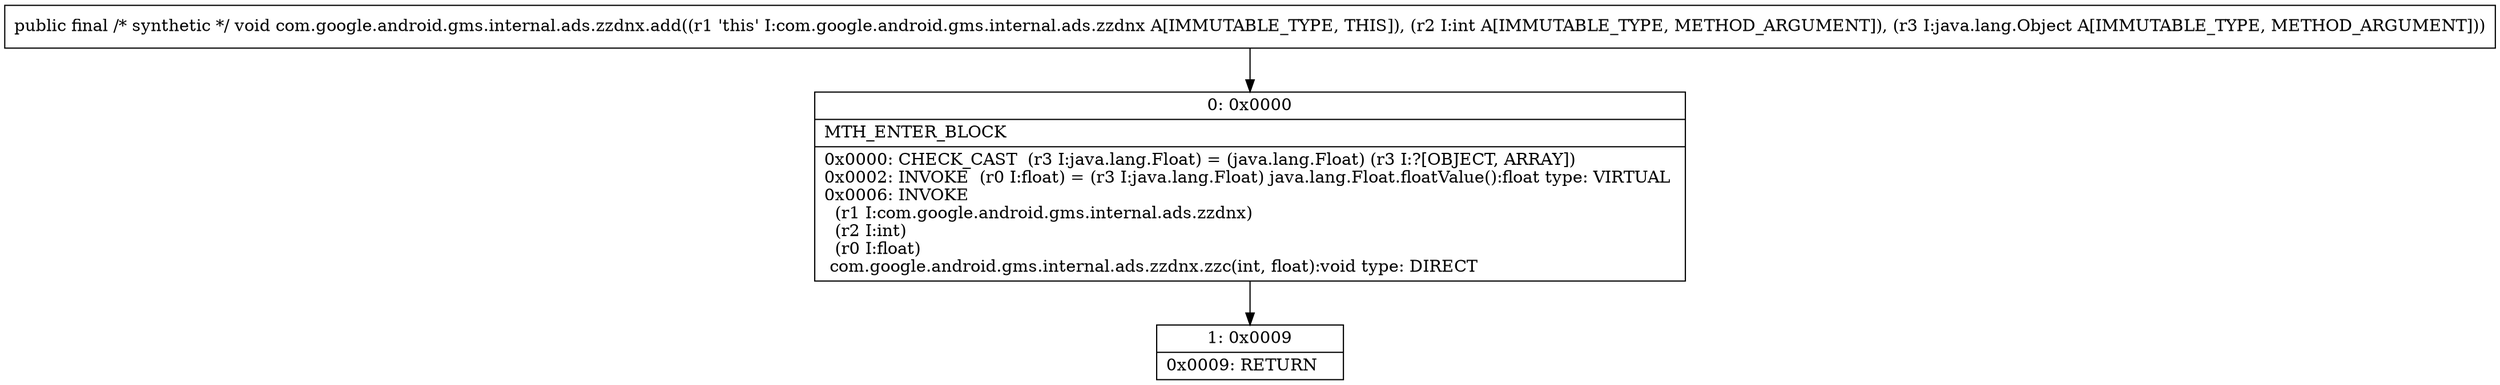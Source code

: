digraph "CFG forcom.google.android.gms.internal.ads.zzdnx.add(ILjava\/lang\/Object;)V" {
Node_0 [shape=record,label="{0\:\ 0x0000|MTH_ENTER_BLOCK\l|0x0000: CHECK_CAST  (r3 I:java.lang.Float) = (java.lang.Float) (r3 I:?[OBJECT, ARRAY]) \l0x0002: INVOKE  (r0 I:float) = (r3 I:java.lang.Float) java.lang.Float.floatValue():float type: VIRTUAL \l0x0006: INVOKE  \l  (r1 I:com.google.android.gms.internal.ads.zzdnx)\l  (r2 I:int)\l  (r0 I:float)\l com.google.android.gms.internal.ads.zzdnx.zzc(int, float):void type: DIRECT \l}"];
Node_1 [shape=record,label="{1\:\ 0x0009|0x0009: RETURN   \l}"];
MethodNode[shape=record,label="{public final \/* synthetic *\/ void com.google.android.gms.internal.ads.zzdnx.add((r1 'this' I:com.google.android.gms.internal.ads.zzdnx A[IMMUTABLE_TYPE, THIS]), (r2 I:int A[IMMUTABLE_TYPE, METHOD_ARGUMENT]), (r3 I:java.lang.Object A[IMMUTABLE_TYPE, METHOD_ARGUMENT])) }"];
MethodNode -> Node_0;
Node_0 -> Node_1;
}

